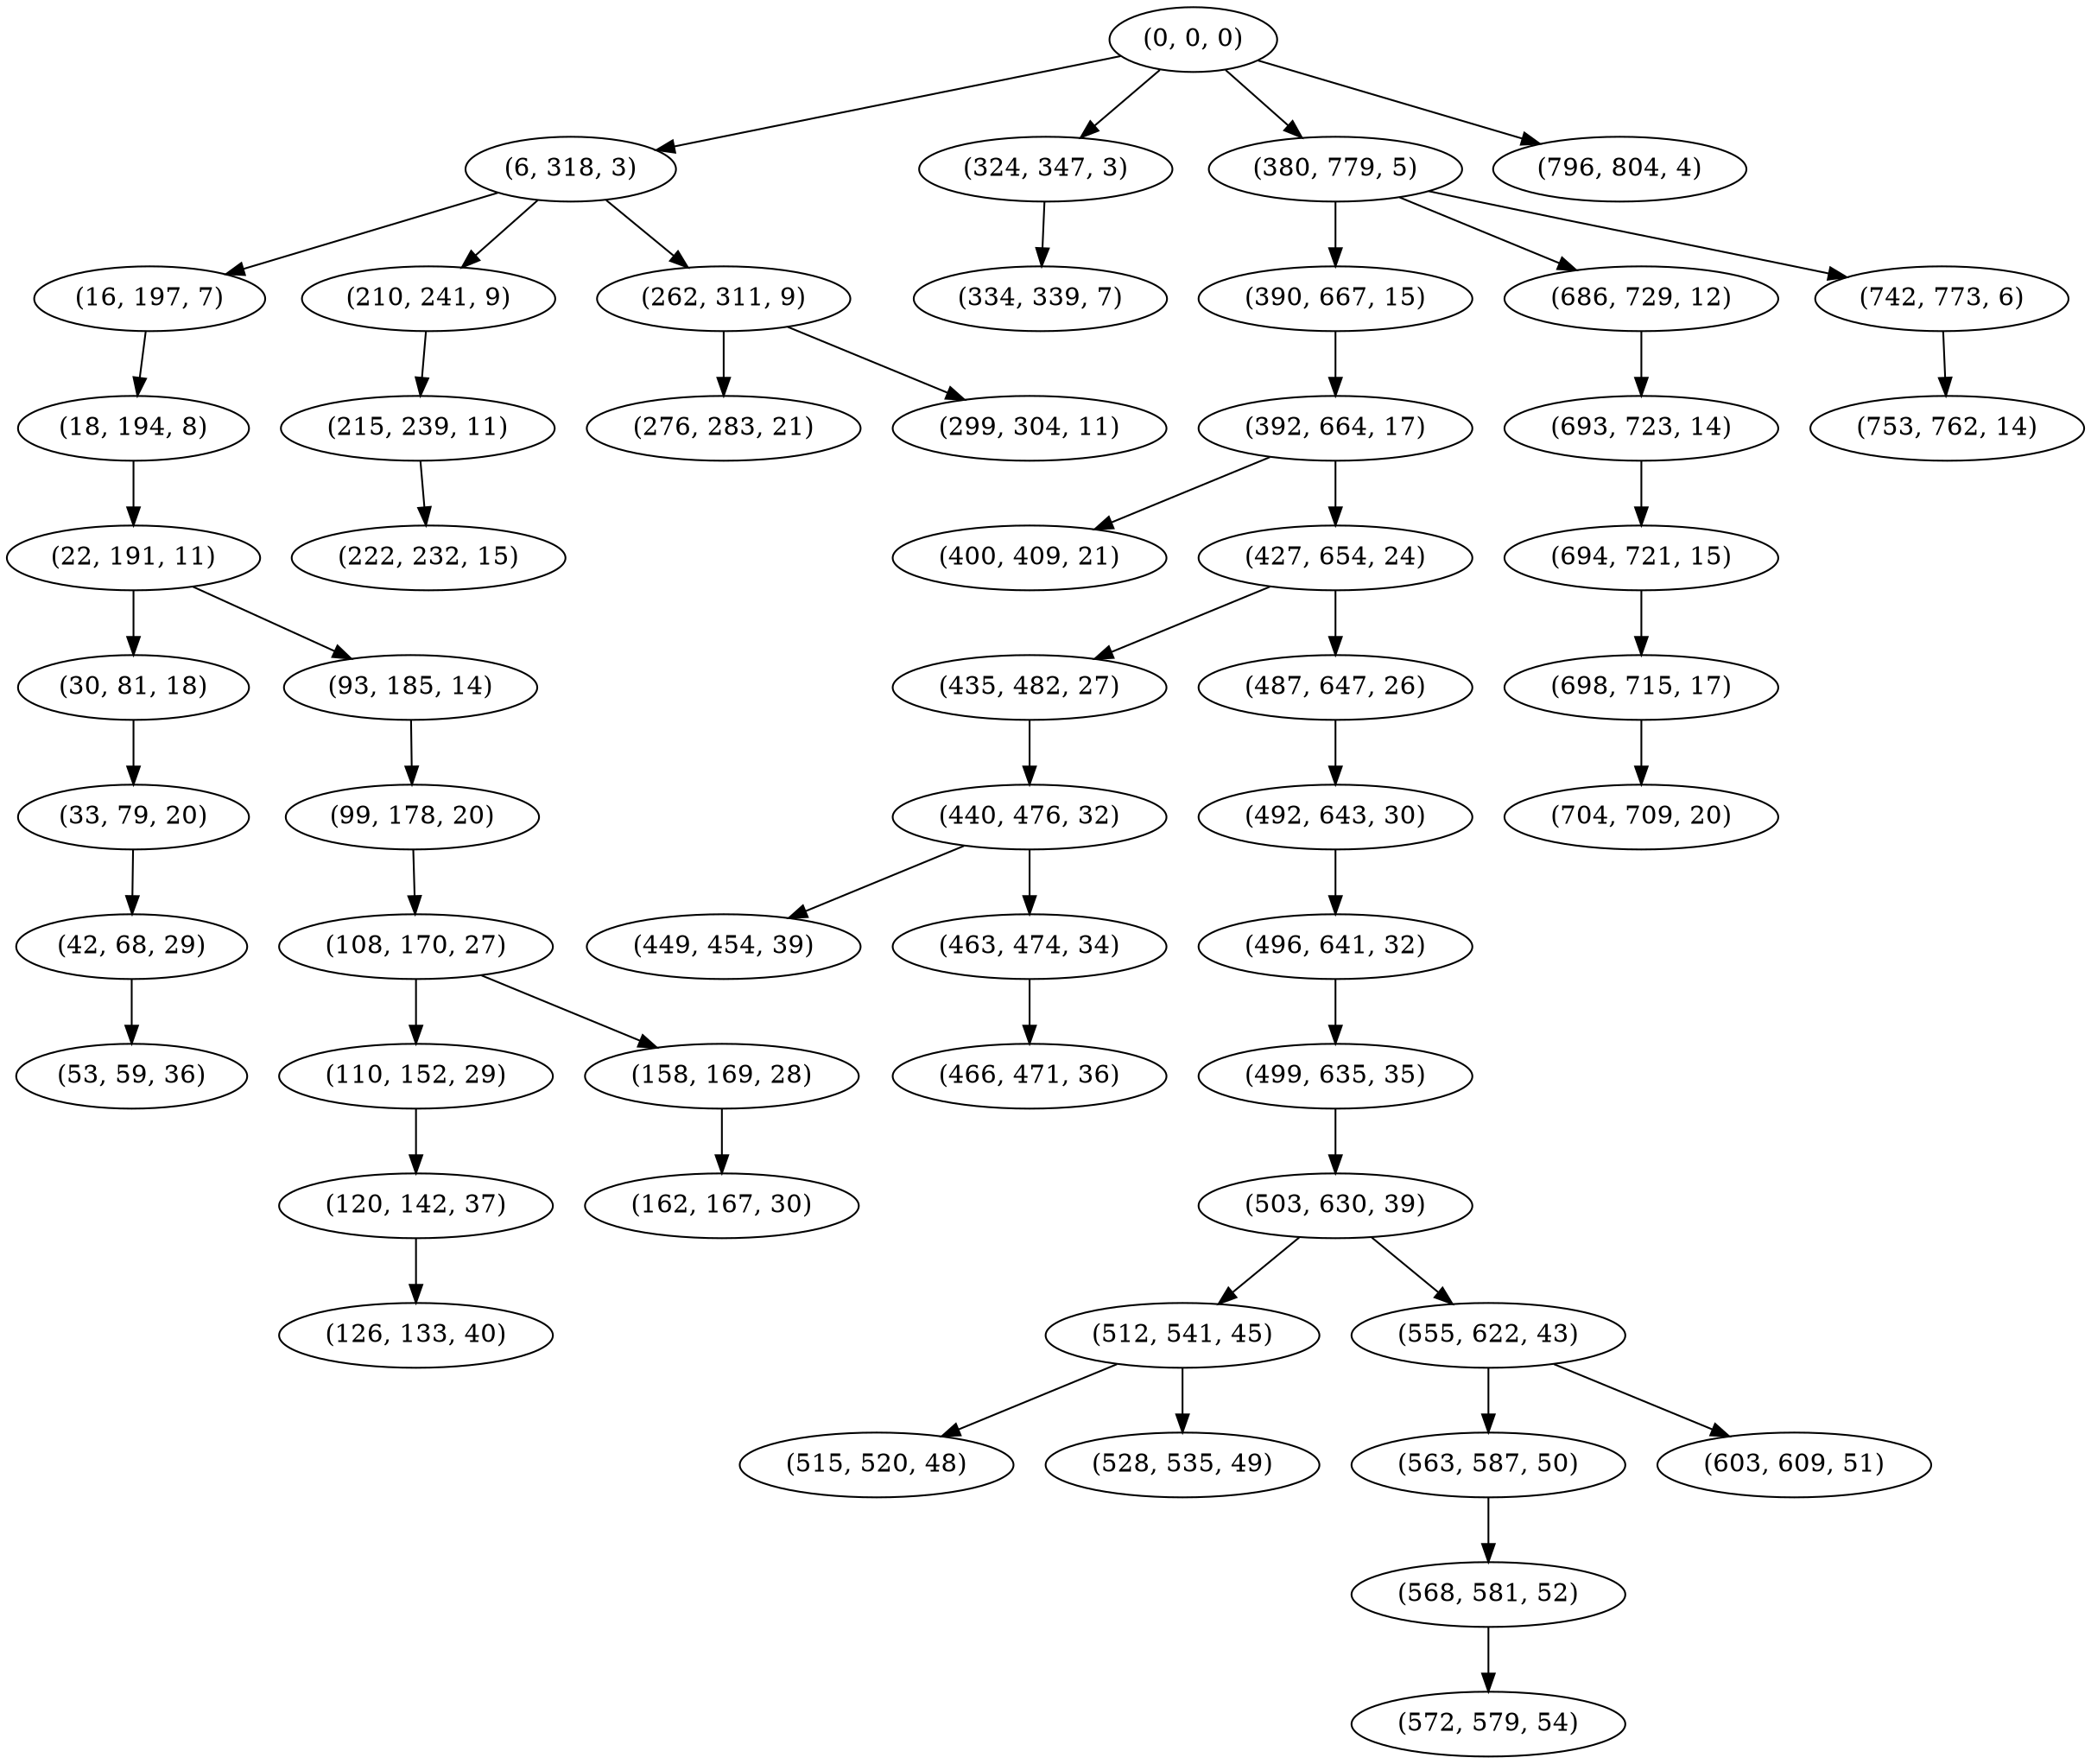 digraph tree {
    "(0, 0, 0)";
    "(6, 318, 3)";
    "(16, 197, 7)";
    "(18, 194, 8)";
    "(22, 191, 11)";
    "(30, 81, 18)";
    "(33, 79, 20)";
    "(42, 68, 29)";
    "(53, 59, 36)";
    "(93, 185, 14)";
    "(99, 178, 20)";
    "(108, 170, 27)";
    "(110, 152, 29)";
    "(120, 142, 37)";
    "(126, 133, 40)";
    "(158, 169, 28)";
    "(162, 167, 30)";
    "(210, 241, 9)";
    "(215, 239, 11)";
    "(222, 232, 15)";
    "(262, 311, 9)";
    "(276, 283, 21)";
    "(299, 304, 11)";
    "(324, 347, 3)";
    "(334, 339, 7)";
    "(380, 779, 5)";
    "(390, 667, 15)";
    "(392, 664, 17)";
    "(400, 409, 21)";
    "(427, 654, 24)";
    "(435, 482, 27)";
    "(440, 476, 32)";
    "(449, 454, 39)";
    "(463, 474, 34)";
    "(466, 471, 36)";
    "(487, 647, 26)";
    "(492, 643, 30)";
    "(496, 641, 32)";
    "(499, 635, 35)";
    "(503, 630, 39)";
    "(512, 541, 45)";
    "(515, 520, 48)";
    "(528, 535, 49)";
    "(555, 622, 43)";
    "(563, 587, 50)";
    "(568, 581, 52)";
    "(572, 579, 54)";
    "(603, 609, 51)";
    "(686, 729, 12)";
    "(693, 723, 14)";
    "(694, 721, 15)";
    "(698, 715, 17)";
    "(704, 709, 20)";
    "(742, 773, 6)";
    "(753, 762, 14)";
    "(796, 804, 4)";
    "(0, 0, 0)" -> "(6, 318, 3)";
    "(0, 0, 0)" -> "(324, 347, 3)";
    "(0, 0, 0)" -> "(380, 779, 5)";
    "(0, 0, 0)" -> "(796, 804, 4)";
    "(6, 318, 3)" -> "(16, 197, 7)";
    "(6, 318, 3)" -> "(210, 241, 9)";
    "(6, 318, 3)" -> "(262, 311, 9)";
    "(16, 197, 7)" -> "(18, 194, 8)";
    "(18, 194, 8)" -> "(22, 191, 11)";
    "(22, 191, 11)" -> "(30, 81, 18)";
    "(22, 191, 11)" -> "(93, 185, 14)";
    "(30, 81, 18)" -> "(33, 79, 20)";
    "(33, 79, 20)" -> "(42, 68, 29)";
    "(42, 68, 29)" -> "(53, 59, 36)";
    "(93, 185, 14)" -> "(99, 178, 20)";
    "(99, 178, 20)" -> "(108, 170, 27)";
    "(108, 170, 27)" -> "(110, 152, 29)";
    "(108, 170, 27)" -> "(158, 169, 28)";
    "(110, 152, 29)" -> "(120, 142, 37)";
    "(120, 142, 37)" -> "(126, 133, 40)";
    "(158, 169, 28)" -> "(162, 167, 30)";
    "(210, 241, 9)" -> "(215, 239, 11)";
    "(215, 239, 11)" -> "(222, 232, 15)";
    "(262, 311, 9)" -> "(276, 283, 21)";
    "(262, 311, 9)" -> "(299, 304, 11)";
    "(324, 347, 3)" -> "(334, 339, 7)";
    "(380, 779, 5)" -> "(390, 667, 15)";
    "(380, 779, 5)" -> "(686, 729, 12)";
    "(380, 779, 5)" -> "(742, 773, 6)";
    "(390, 667, 15)" -> "(392, 664, 17)";
    "(392, 664, 17)" -> "(400, 409, 21)";
    "(392, 664, 17)" -> "(427, 654, 24)";
    "(427, 654, 24)" -> "(435, 482, 27)";
    "(427, 654, 24)" -> "(487, 647, 26)";
    "(435, 482, 27)" -> "(440, 476, 32)";
    "(440, 476, 32)" -> "(449, 454, 39)";
    "(440, 476, 32)" -> "(463, 474, 34)";
    "(463, 474, 34)" -> "(466, 471, 36)";
    "(487, 647, 26)" -> "(492, 643, 30)";
    "(492, 643, 30)" -> "(496, 641, 32)";
    "(496, 641, 32)" -> "(499, 635, 35)";
    "(499, 635, 35)" -> "(503, 630, 39)";
    "(503, 630, 39)" -> "(512, 541, 45)";
    "(503, 630, 39)" -> "(555, 622, 43)";
    "(512, 541, 45)" -> "(515, 520, 48)";
    "(512, 541, 45)" -> "(528, 535, 49)";
    "(555, 622, 43)" -> "(563, 587, 50)";
    "(555, 622, 43)" -> "(603, 609, 51)";
    "(563, 587, 50)" -> "(568, 581, 52)";
    "(568, 581, 52)" -> "(572, 579, 54)";
    "(686, 729, 12)" -> "(693, 723, 14)";
    "(693, 723, 14)" -> "(694, 721, 15)";
    "(694, 721, 15)" -> "(698, 715, 17)";
    "(698, 715, 17)" -> "(704, 709, 20)";
    "(742, 773, 6)" -> "(753, 762, 14)";
}
